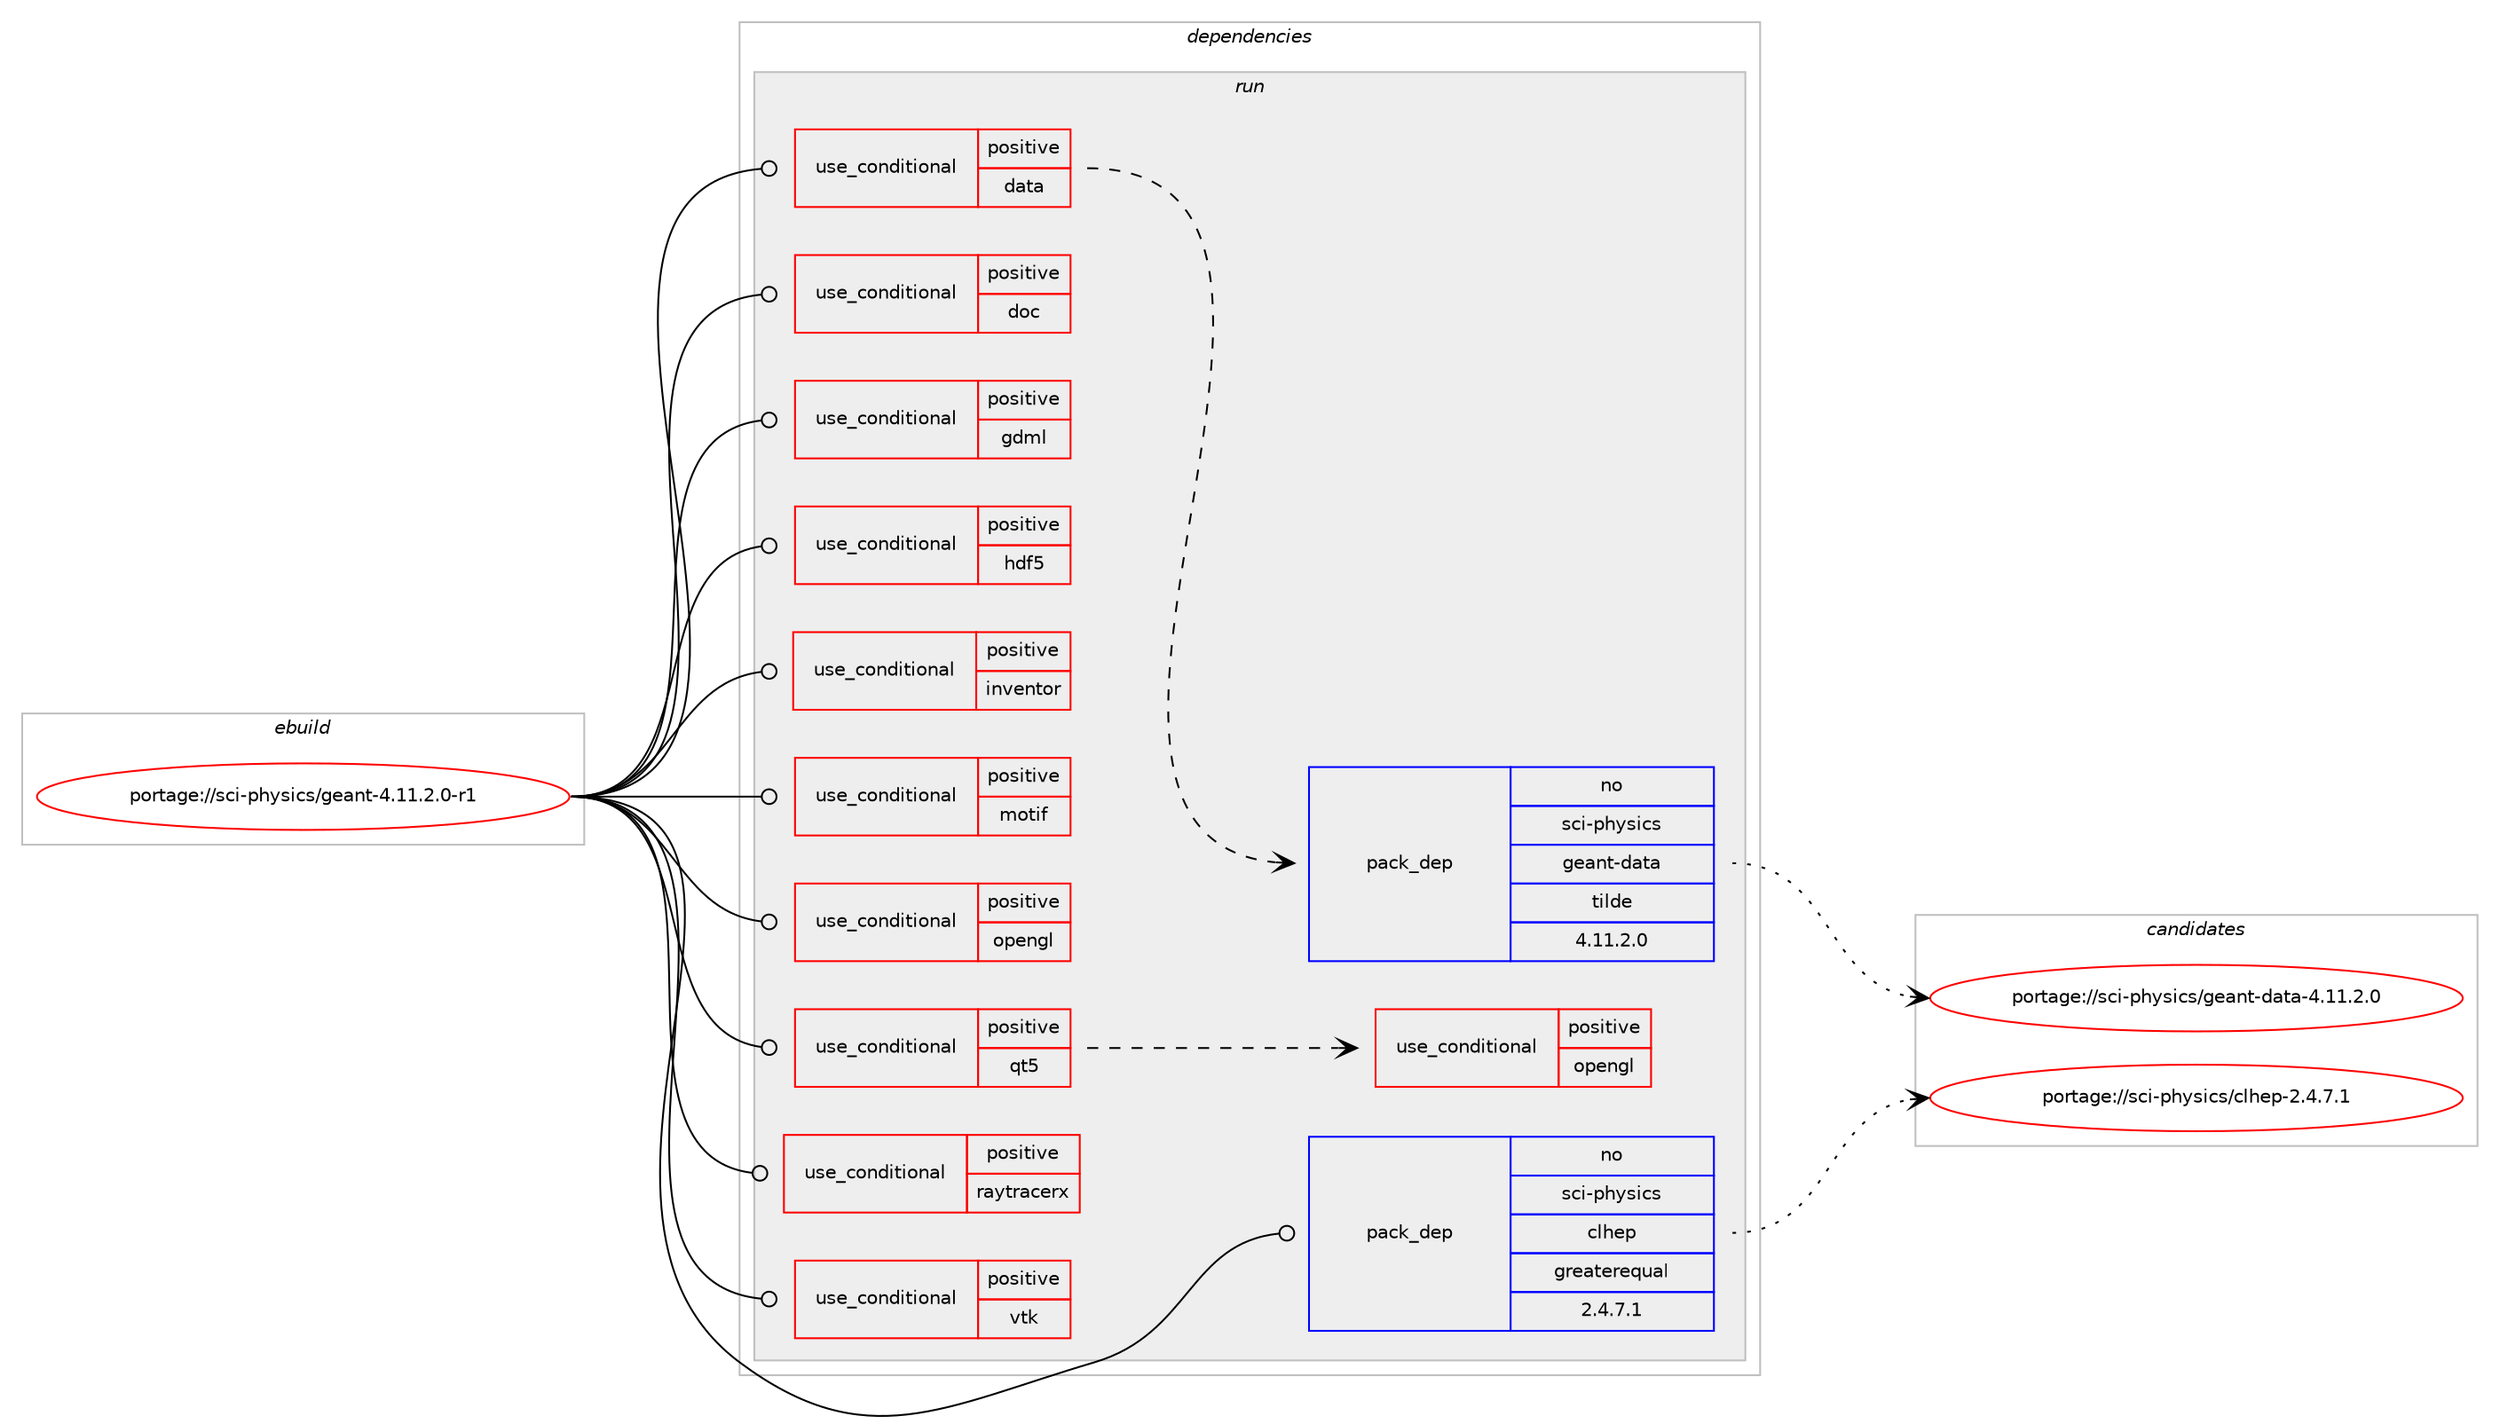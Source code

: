 digraph prolog {

# *************
# Graph options
# *************

newrank=true;
concentrate=true;
compound=true;
graph [rankdir=LR,fontname=Helvetica,fontsize=10,ranksep=1.5];#, ranksep=2.5, nodesep=0.2];
edge  [arrowhead=vee];
node  [fontname=Helvetica,fontsize=10];

# **********
# The ebuild
# **********

subgraph cluster_leftcol {
color=gray;
rank=same;
label=<<i>ebuild</i>>;
id [label="portage://sci-physics/geant-4.11.2.0-r1", color=red, width=4, href="../sci-physics/geant-4.11.2.0-r1.svg"];
}

# ****************
# The dependencies
# ****************

subgraph cluster_midcol {
color=gray;
label=<<i>dependencies</i>>;
subgraph cluster_compile {
fillcolor="#eeeeee";
style=filled;
label=<<i>compile</i>>;
}
subgraph cluster_compileandrun {
fillcolor="#eeeeee";
style=filled;
label=<<i>compile and run</i>>;
}
subgraph cluster_run {
fillcolor="#eeeeee";
style=filled;
label=<<i>run</i>>;
subgraph cond106155 {
dependency204683 [label=<<TABLE BORDER="0" CELLBORDER="1" CELLSPACING="0" CELLPADDING="4"><TR><TD ROWSPAN="3" CELLPADDING="10">use_conditional</TD></TR><TR><TD>positive</TD></TR><TR><TD>data</TD></TR></TABLE>>, shape=none, color=red];
subgraph pack95694 {
dependency204684 [label=<<TABLE BORDER="0" CELLBORDER="1" CELLSPACING="0" CELLPADDING="4" WIDTH="220"><TR><TD ROWSPAN="6" CELLPADDING="30">pack_dep</TD></TR><TR><TD WIDTH="110">no</TD></TR><TR><TD>sci-physics</TD></TR><TR><TD>geant-data</TD></TR><TR><TD>tilde</TD></TR><TR><TD>4.11.2.0</TD></TR></TABLE>>, shape=none, color=blue];
}
dependency204683:e -> dependency204684:w [weight=20,style="dashed",arrowhead="vee"];
}
id:e -> dependency204683:w [weight=20,style="solid",arrowhead="odot"];
subgraph cond106156 {
dependency204685 [label=<<TABLE BORDER="0" CELLBORDER="1" CELLSPACING="0" CELLPADDING="4"><TR><TD ROWSPAN="3" CELLPADDING="10">use_conditional</TD></TR><TR><TD>positive</TD></TR><TR><TD>doc</TD></TR></TABLE>>, shape=none, color=red];
# *** BEGIN UNKNOWN DEPENDENCY TYPE (TODO) ***
# dependency204685 -> package_dependency(portage://sci-physics/geant-4.11.2.0-r1,run,no,app-doc,geant-docs,none,[,,],[],[])
# *** END UNKNOWN DEPENDENCY TYPE (TODO) ***

}
id:e -> dependency204685:w [weight=20,style="solid",arrowhead="odot"];
subgraph cond106157 {
dependency204686 [label=<<TABLE BORDER="0" CELLBORDER="1" CELLSPACING="0" CELLPADDING="4"><TR><TD ROWSPAN="3" CELLPADDING="10">use_conditional</TD></TR><TR><TD>positive</TD></TR><TR><TD>gdml</TD></TR></TABLE>>, shape=none, color=red];
# *** BEGIN UNKNOWN DEPENDENCY TYPE (TODO) ***
# dependency204686 -> package_dependency(portage://sci-physics/geant-4.11.2.0-r1,run,no,dev-libs,xerces-c,none,[,,],[],[])
# *** END UNKNOWN DEPENDENCY TYPE (TODO) ***

}
id:e -> dependency204686:w [weight=20,style="solid",arrowhead="odot"];
subgraph cond106158 {
dependency204687 [label=<<TABLE BORDER="0" CELLBORDER="1" CELLSPACING="0" CELLPADDING="4"><TR><TD ROWSPAN="3" CELLPADDING="10">use_conditional</TD></TR><TR><TD>positive</TD></TR><TR><TD>hdf5</TD></TR></TABLE>>, shape=none, color=red];
# *** BEGIN UNKNOWN DEPENDENCY TYPE (TODO) ***
# dependency204687 -> package_dependency(portage://sci-physics/geant-4.11.2.0-r1,run,no,sci-libs,hdf5,none,[,,],any_same_slot,[use(optenable(threads),none)])
# *** END UNKNOWN DEPENDENCY TYPE (TODO) ***

}
id:e -> dependency204687:w [weight=20,style="solid",arrowhead="odot"];
subgraph cond106159 {
dependency204688 [label=<<TABLE BORDER="0" CELLBORDER="1" CELLSPACING="0" CELLPADDING="4"><TR><TD ROWSPAN="3" CELLPADDING="10">use_conditional</TD></TR><TR><TD>positive</TD></TR><TR><TD>inventor</TD></TR></TABLE>>, shape=none, color=red];
# *** BEGIN UNKNOWN DEPENDENCY TYPE (TODO) ***
# dependency204688 -> package_dependency(portage://sci-physics/geant-4.11.2.0-r1,run,no,media-libs,SoXt,none,[,,],[],[])
# *** END UNKNOWN DEPENDENCY TYPE (TODO) ***

}
id:e -> dependency204688:w [weight=20,style="solid",arrowhead="odot"];
subgraph cond106160 {
dependency204689 [label=<<TABLE BORDER="0" CELLBORDER="1" CELLSPACING="0" CELLPADDING="4"><TR><TD ROWSPAN="3" CELLPADDING="10">use_conditional</TD></TR><TR><TD>positive</TD></TR><TR><TD>motif</TD></TR></TABLE>>, shape=none, color=red];
# *** BEGIN UNKNOWN DEPENDENCY TYPE (TODO) ***
# dependency204689 -> package_dependency(portage://sci-physics/geant-4.11.2.0-r1,run,no,x11-libs,motif,none,[,,],[slot(0)],[])
# *** END UNKNOWN DEPENDENCY TYPE (TODO) ***

}
id:e -> dependency204689:w [weight=20,style="solid",arrowhead="odot"];
subgraph cond106161 {
dependency204690 [label=<<TABLE BORDER="0" CELLBORDER="1" CELLSPACING="0" CELLPADDING="4"><TR><TD ROWSPAN="3" CELLPADDING="10">use_conditional</TD></TR><TR><TD>positive</TD></TR><TR><TD>opengl</TD></TR></TABLE>>, shape=none, color=red];
# *** BEGIN UNKNOWN DEPENDENCY TYPE (TODO) ***
# dependency204690 -> package_dependency(portage://sci-physics/geant-4.11.2.0-r1,run,no,virtual,opengl,none,[,,],[],[])
# *** END UNKNOWN DEPENDENCY TYPE (TODO) ***

}
id:e -> dependency204690:w [weight=20,style="solid",arrowhead="odot"];
subgraph cond106162 {
dependency204691 [label=<<TABLE BORDER="0" CELLBORDER="1" CELLSPACING="0" CELLPADDING="4"><TR><TD ROWSPAN="3" CELLPADDING="10">use_conditional</TD></TR><TR><TD>positive</TD></TR><TR><TD>qt5</TD></TR></TABLE>>, shape=none, color=red];
# *** BEGIN UNKNOWN DEPENDENCY TYPE (TODO) ***
# dependency204691 -> package_dependency(portage://sci-physics/geant-4.11.2.0-r1,run,no,dev-qt,qt3d,none,[,,],[slot(5)],[])
# *** END UNKNOWN DEPENDENCY TYPE (TODO) ***

# *** BEGIN UNKNOWN DEPENDENCY TYPE (TODO) ***
# dependency204691 -> package_dependency(portage://sci-physics/geant-4.11.2.0-r1,run,no,dev-qt,qtcore,none,[,,],[slot(5)],[])
# *** END UNKNOWN DEPENDENCY TYPE (TODO) ***

# *** BEGIN UNKNOWN DEPENDENCY TYPE (TODO) ***
# dependency204691 -> package_dependency(portage://sci-physics/geant-4.11.2.0-r1,run,no,dev-qt,qtgui,none,[,,],[slot(5)],[])
# *** END UNKNOWN DEPENDENCY TYPE (TODO) ***

# *** BEGIN UNKNOWN DEPENDENCY TYPE (TODO) ***
# dependency204691 -> package_dependency(portage://sci-physics/geant-4.11.2.0-r1,run,no,dev-qt,qtwidgets,none,[,,],[slot(5)],[])
# *** END UNKNOWN DEPENDENCY TYPE (TODO) ***

subgraph cond106163 {
dependency204692 [label=<<TABLE BORDER="0" CELLBORDER="1" CELLSPACING="0" CELLPADDING="4"><TR><TD ROWSPAN="3" CELLPADDING="10">use_conditional</TD></TR><TR><TD>positive</TD></TR><TR><TD>opengl</TD></TR></TABLE>>, shape=none, color=red];
# *** BEGIN UNKNOWN DEPENDENCY TYPE (TODO) ***
# dependency204692 -> package_dependency(portage://sci-physics/geant-4.11.2.0-r1,run,no,dev-qt,qtopengl,none,[,,],[slot(5)],[])
# *** END UNKNOWN DEPENDENCY TYPE (TODO) ***

}
dependency204691:e -> dependency204692:w [weight=20,style="dashed",arrowhead="vee"];
}
id:e -> dependency204691:w [weight=20,style="solid",arrowhead="odot"];
subgraph cond106164 {
dependency204693 [label=<<TABLE BORDER="0" CELLBORDER="1" CELLSPACING="0" CELLPADDING="4"><TR><TD ROWSPAN="3" CELLPADDING="10">use_conditional</TD></TR><TR><TD>positive</TD></TR><TR><TD>raytracerx</TD></TR></TABLE>>, shape=none, color=red];
# *** BEGIN UNKNOWN DEPENDENCY TYPE (TODO) ***
# dependency204693 -> package_dependency(portage://sci-physics/geant-4.11.2.0-r1,run,no,x11-libs,libX11,none,[,,],[],[])
# *** END UNKNOWN DEPENDENCY TYPE (TODO) ***

# *** BEGIN UNKNOWN DEPENDENCY TYPE (TODO) ***
# dependency204693 -> package_dependency(portage://sci-physics/geant-4.11.2.0-r1,run,no,x11-libs,libXmu,none,[,,],[],[])
# *** END UNKNOWN DEPENDENCY TYPE (TODO) ***

}
id:e -> dependency204693:w [weight=20,style="solid",arrowhead="odot"];
subgraph cond106165 {
dependency204694 [label=<<TABLE BORDER="0" CELLBORDER="1" CELLSPACING="0" CELLPADDING="4"><TR><TD ROWSPAN="3" CELLPADDING="10">use_conditional</TD></TR><TR><TD>positive</TD></TR><TR><TD>vtk</TD></TR></TABLE>>, shape=none, color=red];
# *** BEGIN UNKNOWN DEPENDENCY TYPE (TODO) ***
# dependency204694 -> package_dependency(portage://sci-physics/geant-4.11.2.0-r1,run,no,sci-libs,vtk,none,[,,],any_same_slot,[use(enable(qt5),none)])
# *** END UNKNOWN DEPENDENCY TYPE (TODO) ***

}
id:e -> dependency204694:w [weight=20,style="solid",arrowhead="odot"];
# *** BEGIN UNKNOWN DEPENDENCY TYPE (TODO) ***
# id -> package_dependency(portage://sci-physics/geant-4.11.2.0-r1,run,no,dev-libs,expat,none,[,,],[],[])
# *** END UNKNOWN DEPENDENCY TYPE (TODO) ***

subgraph pack95695 {
dependency204695 [label=<<TABLE BORDER="0" CELLBORDER="1" CELLSPACING="0" CELLPADDING="4" WIDTH="220"><TR><TD ROWSPAN="6" CELLPADDING="30">pack_dep</TD></TR><TR><TD WIDTH="110">no</TD></TR><TR><TD>sci-physics</TD></TR><TR><TD>clhep</TD></TR><TR><TD>greaterequal</TD></TR><TR><TD>2.4.7.1</TD></TR></TABLE>>, shape=none, color=blue];
}
id:e -> dependency204695:w [weight=20,style="solid",arrowhead="odot"];
}
}

# **************
# The candidates
# **************

subgraph cluster_choices {
rank=same;
color=gray;
label=<<i>candidates</i>>;

subgraph choice95694 {
color=black;
nodesep=1;
choice1159910545112104121115105991154710310197110116451009711697455246494946504648 [label="portage://sci-physics/geant-data-4.11.2.0", color=red, width=4,href="../sci-physics/geant-data-4.11.2.0.svg"];
dependency204684:e -> choice1159910545112104121115105991154710310197110116451009711697455246494946504648:w [style=dotted,weight="100"];
}
subgraph choice95695 {
color=black;
nodesep=1;
choice11599105451121041211151059911547991081041011124550465246554649 [label="portage://sci-physics/clhep-2.4.7.1", color=red, width=4,href="../sci-physics/clhep-2.4.7.1.svg"];
dependency204695:e -> choice11599105451121041211151059911547991081041011124550465246554649:w [style=dotted,weight="100"];
}
}

}
